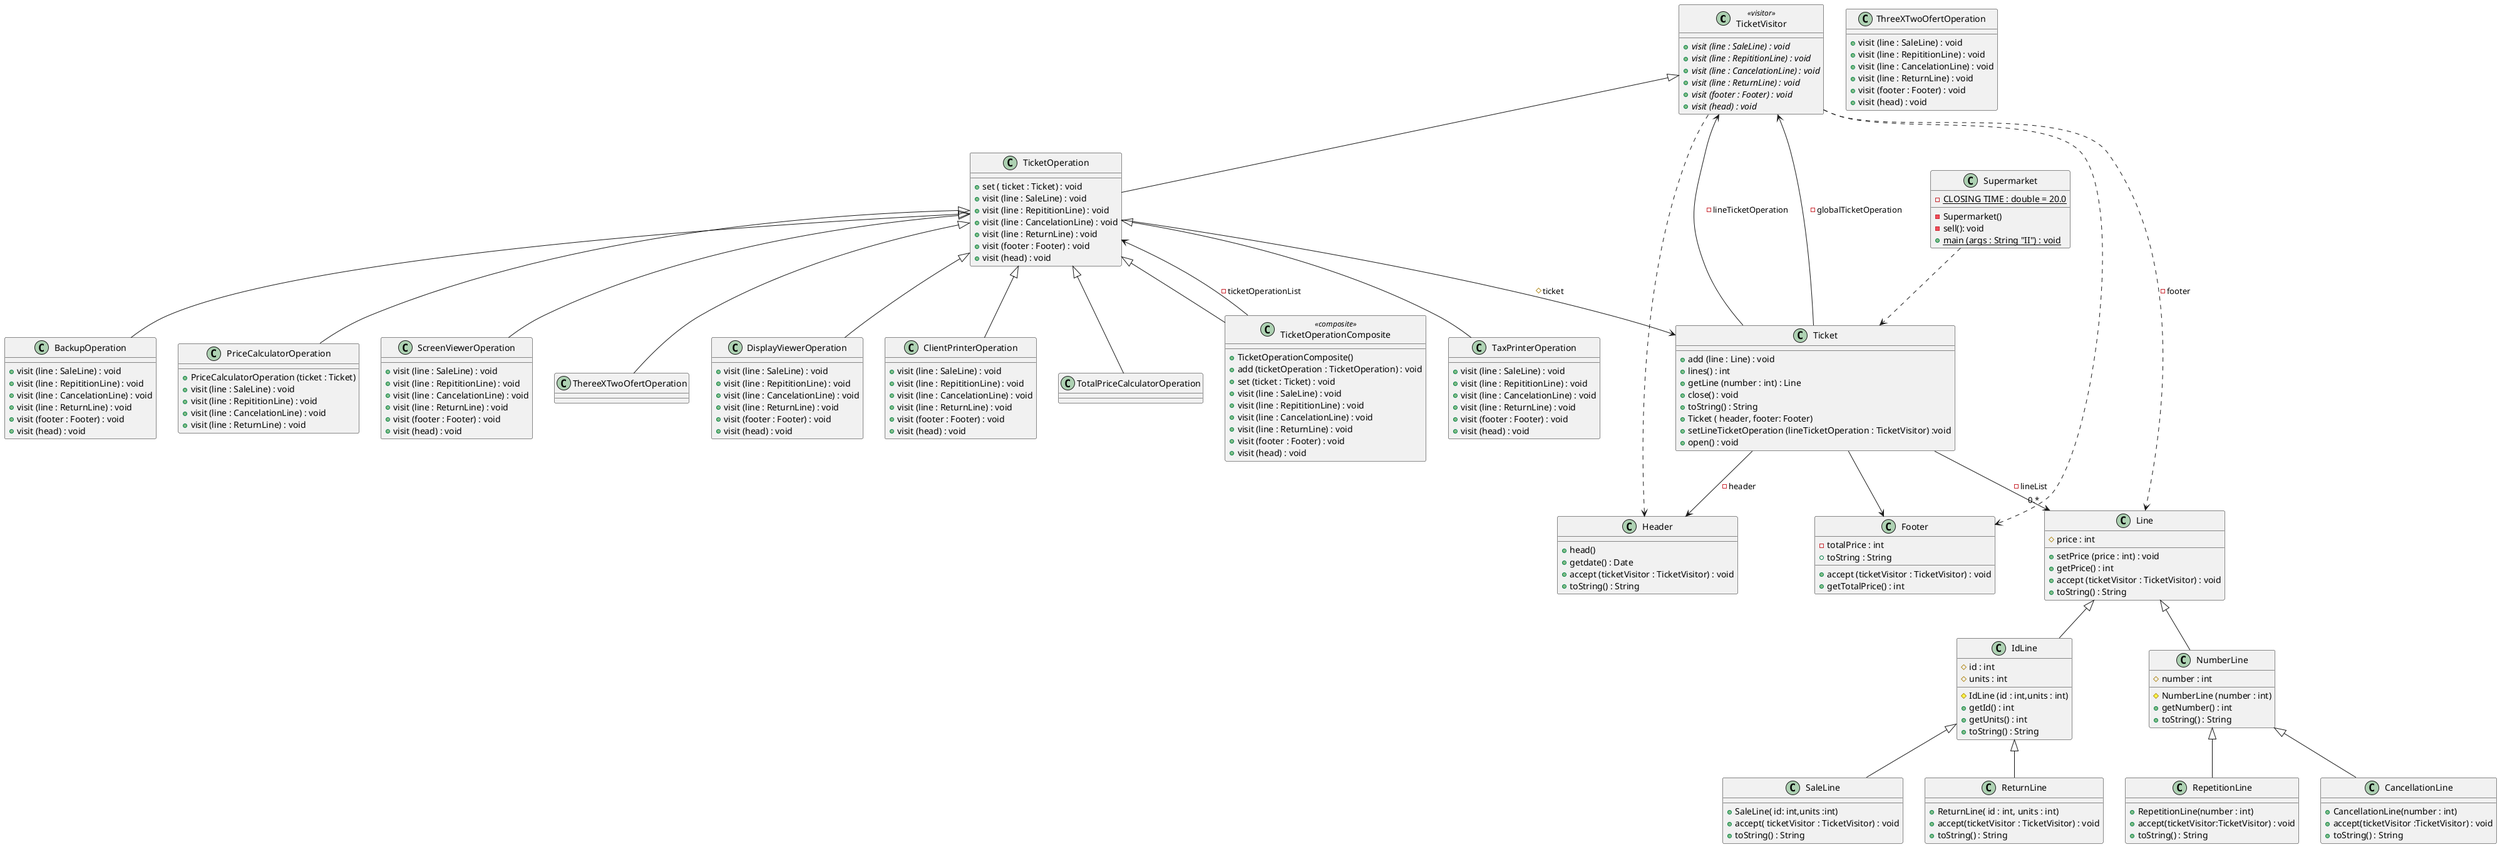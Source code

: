 @startuml visitorComposite

class  TicketVisitor <<visitor>> {
+{abstract} visit (line : SaleLine) : void
+{abstract} visit (line : RepititionLine) : void
+{abstract} visit (line : CancelationLine) : void
+{abstract} visit (line : ReturnLine) : void
+{abstract} visit (footer : Footer) : void
+{abstract} visit (head) : void
}

class TicketOperation {
+ set ( ticket : Ticket) : void
+ visit (line : SaleLine) : void
+ visit (line : RepititionLine) : void
+ visit (line : CancelationLine) : void
+ visit (line : ReturnLine) : void
+ visit (footer : Footer) : void
+ visit (head) : void
}

class TicketOperationComposite <<composite>> {
+ TicketOperationComposite()
+ add (ticketOperation : TicketOperation) : void
+ set (ticket : Ticket) : void
+ visit (line : SaleLine) : void
+ visit (line : RepititionLine) : void
+ visit (line : CancelationLine) : void
+ visit (line : ReturnLine) : void
+ visit (footer : Footer) : void
+ visit (head) : void
}

class TaxPrinterOperation {
+ visit (line : SaleLine) : void
+ visit (line : RepititionLine) : void
+ visit (line : CancelationLine) : void
+ visit (line : ReturnLine) : void
+ visit (footer : Footer) : void
+ visit (head) : void
}

class BackupOperation {
+ visit (line : SaleLine) : void
+ visit (line : RepititionLine) : void
+ visit (line : CancelationLine) : void
+ visit (line : ReturnLine) : void
+ visit (footer : Footer) : void
+ visit (head) : void
}

class PriceCalculatorOperation {
+ PriceCalculatorOperation (ticket : Ticket)
+ visit (line : SaleLine) : void
+ visit (line : RepititionLine) : void
+ visit (line : CancelationLine) : void
+ visit (line : ReturnLine) : void
}

class ScreenViewerOperation {
+ visit (line : SaleLine) : void
+ visit (line : RepititionLine) : void
+ visit (line : CancelationLine) : void
+ visit (line : ReturnLine) : void
+ visit (footer : Footer) : void
+ visit (head) : void
}

class DisplayViewerOperation {
+ visit (line : SaleLine) : void
+ visit (line : RepititionLine) : void
+ visit (line : CancelationLine) : void
+ visit (line : ReturnLine) : void
+ visit (footer : Footer) : void
+ visit (head) : void
}

class ClientPrinterOperation {
+ visit (line : SaleLine) : void
+ visit (line : RepititionLine) : void
+ visit (line : CancelationLine) : void
+ visit (line : ReturnLine) : void
+ visit (footer : Footer) : void
+ visit (head) : void
}

class ThreeXTwoOfertOperation {
+ visit (line : SaleLine) : void
+ visit (line : RepititionLine) : void
+ visit (line : CancelationLine) : void
+ visit (line : ReturnLine) : void
+ visit (footer : Footer) : void
+ visit (head) : void
}

class TotalPriceCalculatorOperation

class Supermarket {
- {static} CLOSING TIME : double = 20.0
- Supermarket()
-sell(): void
+ {static} main (args : String "II") : void
}

class Ticket {
+ add (line : Line) : void
+ lines() : int
+ getLine (number : int) : Line
+ close() : void
+ toString() : String
+ Ticket ( header, footer: Footer)
+ setLineTicketOperation (lineTicketOperation : TicketVisitor) :void
+ open() : void
}

class Header {
+ head()
+ getdate() : Date
+ accept (ticketVisitor : TicketVisitor) : void
+ toString() : String
}

class Line {
# price : int
+ setPrice (price : int) : void
+ getPrice() : int
+ accept (ticketVisitor : TicketVisitor) : void
+ toString() : String 
}

class Footer {
- totalPrice : int
+ accept (ticketVisitor : TicketVisitor) : void
+ getTotalPrice() : int
+ toString : String
}

class IdLine {
#id : int
#units : int
#IdLine (id : int,units : int)
+ getId() : int
+ getUnits() : int
+ toString() : String
}

class NumberLine {
# number : int
# NumberLine (number : int)
+ getNumber() : int
+ toString() : String
}

class SaleLine {
+ SaleLine( id: int,units :int)
+ accept( ticketVisitor : TicketVisitor) : void
+ toString() : String
}

class RepetitionLine {
+ RepetitionLine(number : int)
+ accept(ticketVisitor:TicketVisitor) : void
+ toString() : String
}

class ReturnLine {
+ ReturnLine( id : int, units : int)
+ accept(ticketVisitor : TicketVisitor) : void
+ toString() : String
}

class CancellationLine {
+ CancellationLine(number : int)
+ accept(ticketVisitor :TicketVisitor) : void
+ toString() : String
}


TicketVisitor ..> Header
TicketVisitor ..> Line :-footer
TicketVisitor ..> Footer
TicketVisitor <-- Ticket :-lineTicketOperation
TicketVisitor <-- Ticket :-globalTicketOperation
TicketVisitor <|-- TicketOperation
TicketOperation <-- TicketOperationComposite :-ticketOperationList
TicketOperation <|-- TicketOperationComposite
TicketOperation <|-- TaxPrinterOperation
TicketOperation <|-- DisplayViewerOperation
TicketOperation <|-- BackupOperation
TicketOperation <|-- ClientPrinterOperation
TicketOperation <|-- PriceCalculatorOperation
TicketOperation <|-- ThereeXTwoOfertOperation
TicketOperation <|-- ScreenViewerOperation
TicketOperation <|-- TotalPriceCalculatorOperation
TicketOperation  --> Ticket :#ticket
Supermarket ..> Ticket
Ticket  --> Header :-header
Ticket --> "0.*" Line :-lineList
Ticket --> Footer
Line <|-- IdLine
Line <|-- NumberLine
IdLine <|-- SaleLine
IdLine <|-- ReturnLine
NumberLine <|-- RepetitionLine
NumberLine <|-- CancellationLine

@enduml